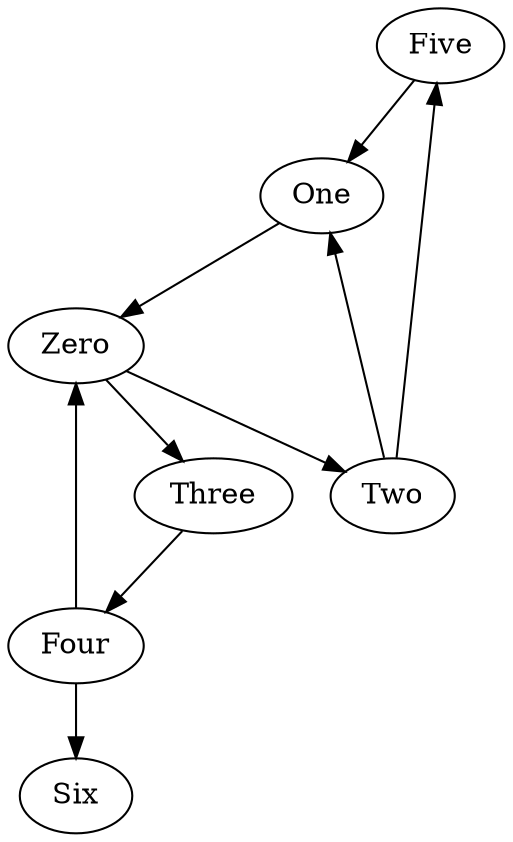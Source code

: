 digraph visual{
Five->One[weight=9];
Four->Six[weight=39];
Four->Zero[weight=72];
One->Zero[weight=10];
Three->Four[weight=19];
Two->Five[weight=31];
Two->One[weight=41];
Zero->Three[weight=15];
Zero->Two[weight=11];
}
